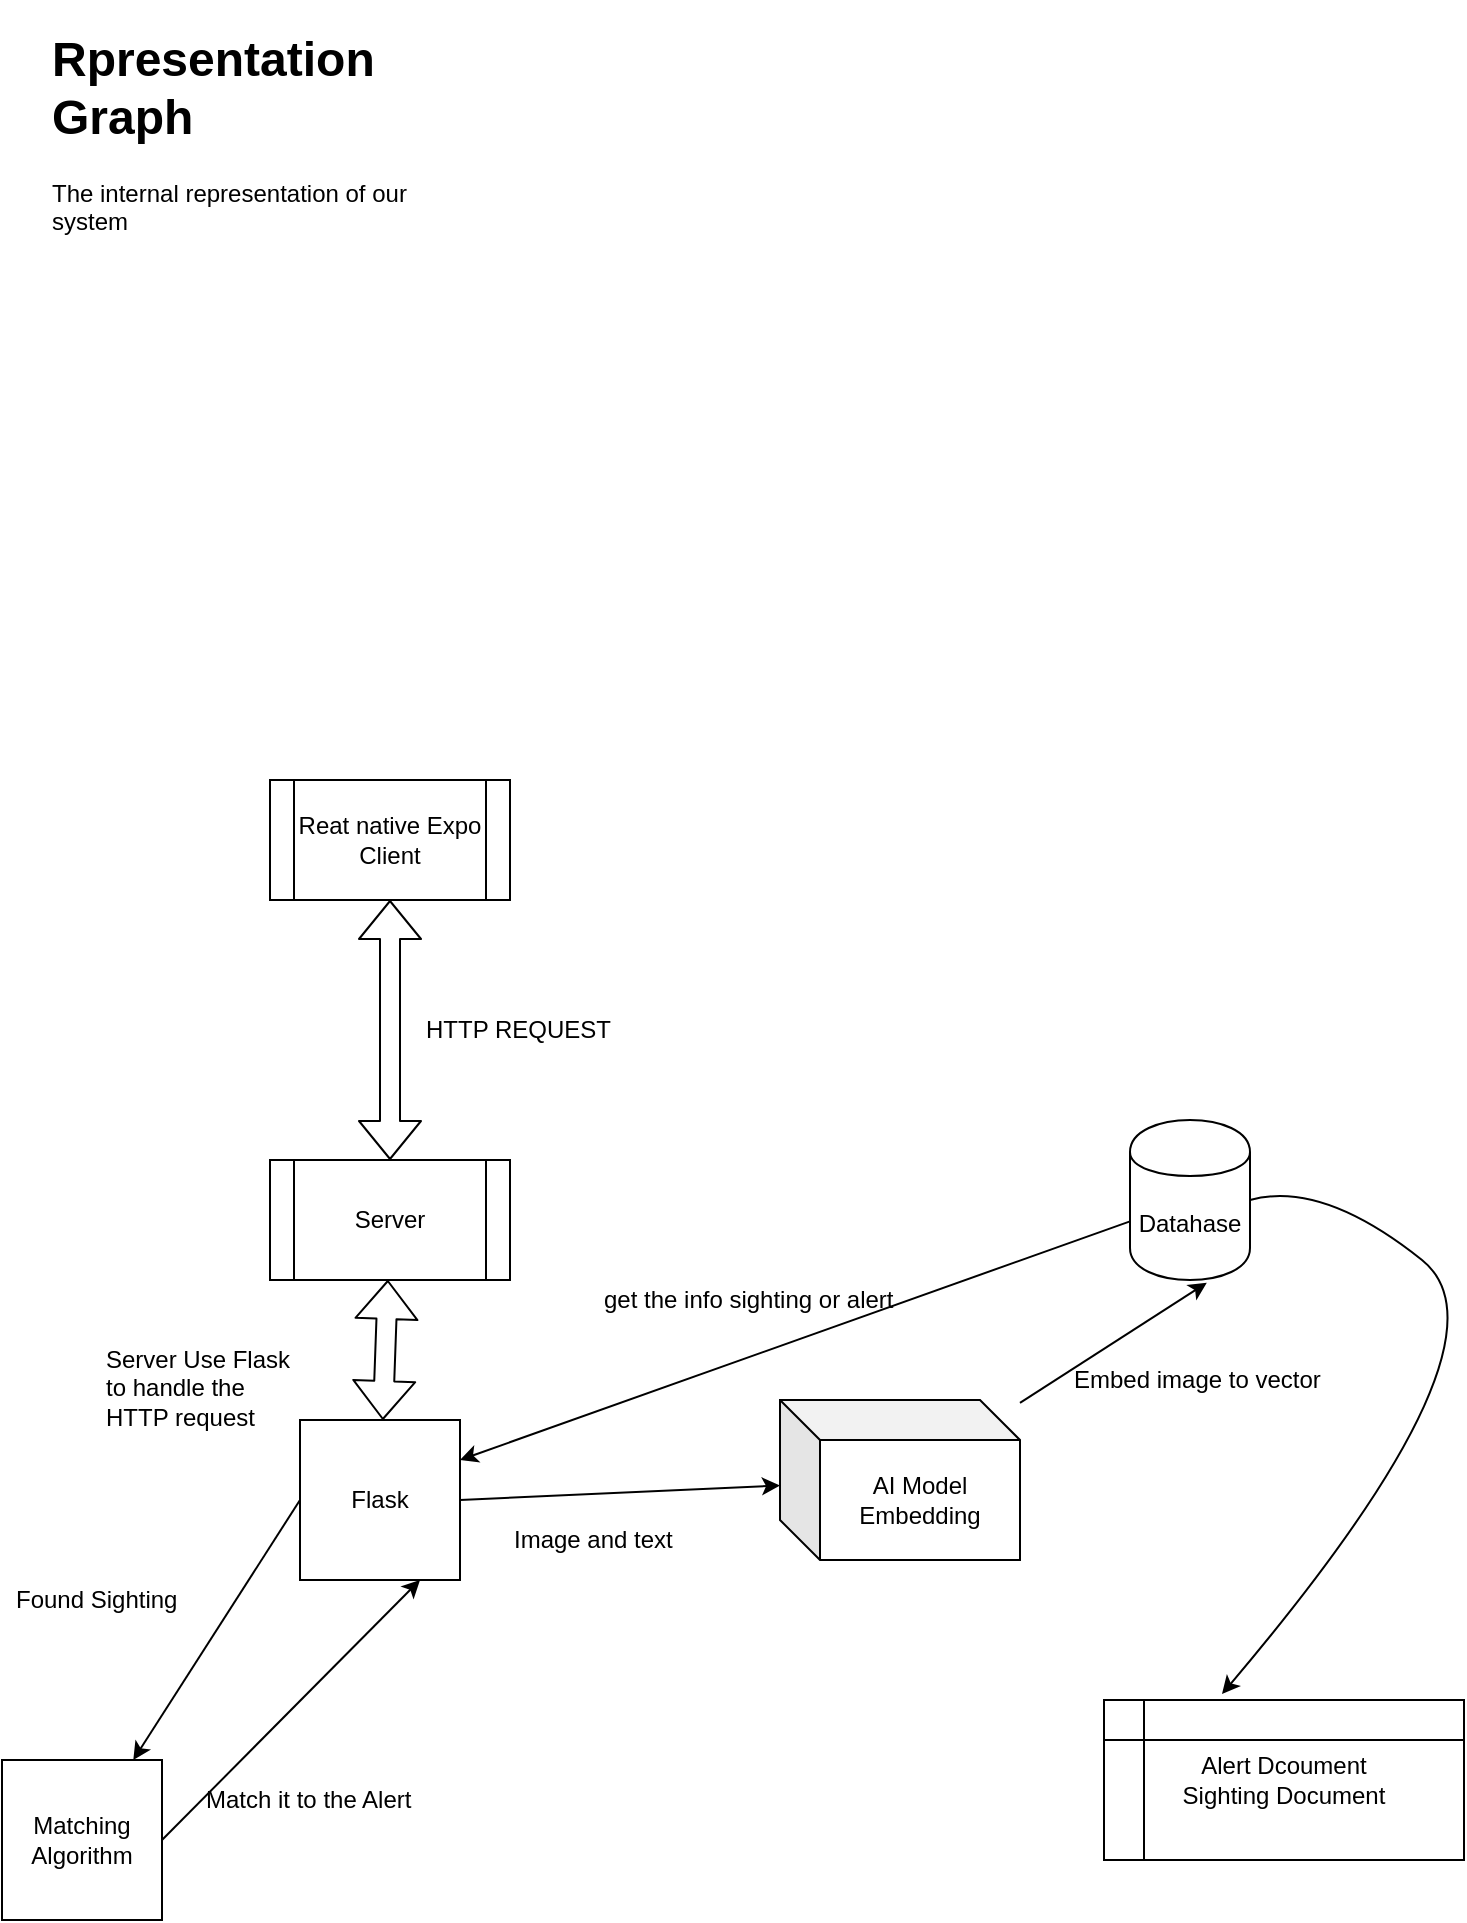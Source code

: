 <mxfile version="12.2.4" pages="1"><diagram id="ASq2UBDmrV8O3ZPow3e6" name="Page-1"><mxGraphModel dx="1584" dy="690" grid="1" gridSize="10" guides="1" tooltips="1" connect="1" arrows="1" fold="1" page="1" pageScale="1" pageWidth="850" pageHeight="1100" math="0" shadow="0"><root><mxCell id="0"/><mxCell id="1" parent="0"/><mxCell id="4" value="Datahase" style="shape=cylinder;whiteSpace=wrap;html=1;boundedLbl=1;backgroundOutline=1;" parent="1" vertex="1"><mxGeometry x="634" y="580" width="60" height="80" as="geometry"/></mxCell><mxCell id="14" value="&lt;h1&gt;Rpresentation Graph&lt;/h1&gt;&lt;p&gt;The internal representation of our system&lt;/p&gt;" style="text;html=1;strokeColor=none;fillColor=none;spacing=5;spacingTop=-20;whiteSpace=wrap;overflow=hidden;rounded=0;" parent="1" vertex="1"><mxGeometry x="90" y="30" width="190" height="120" as="geometry"/></mxCell><mxCell id="15" value="AI Model Embedding" style="shape=cube;whiteSpace=wrap;html=1;boundedLbl=1;backgroundOutline=1;darkOpacity=0.05;darkOpacity2=0.1;" parent="1" vertex="1"><mxGeometry x="459" y="720" width="120" height="80" as="geometry"/></mxCell><mxCell id="18" value="Server" style="shape=process;whiteSpace=wrap;html=1;backgroundOutline=1;" parent="1" vertex="1"><mxGeometry x="204" y="600" width="120" height="60" as="geometry"/></mxCell><mxCell id="21" value="Flask" style="whiteSpace=wrap;html=1;aspect=fixed;" parent="1" vertex="1"><mxGeometry x="219" y="730" width="80" height="80" as="geometry"/></mxCell><mxCell id="25" value="" style="endArrow=classic;html=1;exitX=1;exitY=0.5;exitDx=0;exitDy=0;" parent="1" source="21" target="15" edge="1"><mxGeometry width="50" height="50" relative="1" as="geometry"><mxPoint x="164" y="1010" as="sourcePoint"/><mxPoint x="214" y="960" as="targetPoint"/></mxGeometry></mxCell><mxCell id="26" value="" style="shape=flexArrow;endArrow=classic;startArrow=classic;html=1;" parent="1" source="21" target="18" edge="1"><mxGeometry width="50" height="50" relative="1" as="geometry"><mxPoint x="114" y="980" as="sourcePoint"/><mxPoint x="164" y="930" as="targetPoint"/></mxGeometry></mxCell><mxCell id="28" value="" style="endArrow=classic;html=1;entryX=0.64;entryY=1.017;entryDx=0;entryDy=0;entryPerimeter=0;" parent="1" source="15" target="4" edge="1"><mxGeometry width="50" height="50" relative="1" as="geometry"><mxPoint x="124" y="880" as="sourcePoint"/><mxPoint x="174" y="830" as="targetPoint"/></mxGeometry></mxCell><mxCell id="30" value="Embed image to vector" style="text;html=1;resizable=0;points=[];autosize=1;align=left;verticalAlign=top;spacingTop=-4;" parent="1" vertex="1"><mxGeometry x="604" y="700" width="140" height="20" as="geometry"/></mxCell><mxCell id="31" value="Image and text" style="text;html=1;resizable=0;points=[];autosize=1;align=left;verticalAlign=top;spacingTop=-4;" parent="1" vertex="1"><mxGeometry x="324" y="780" width="90" height="20" as="geometry"/></mxCell><mxCell id="33" value="Server Use Flask&amp;nbsp;&lt;br&gt;to handle the&amp;nbsp;&lt;br&gt;HTTP request" style="text;html=1;resizable=0;points=[];autosize=1;align=left;verticalAlign=top;spacingTop=-4;" parent="1" vertex="1"><mxGeometry x="120" y="690" width="110" height="40" as="geometry"/></mxCell><mxCell id="34" value="Reat native Expo&lt;br&gt;Client" style="shape=process;whiteSpace=wrap;html=1;backgroundOutline=1;" parent="1" vertex="1"><mxGeometry x="204" y="410" width="120" height="60" as="geometry"/></mxCell><mxCell id="35" value="" style="shape=flexArrow;endArrow=classic;startArrow=classic;html=1;entryX=0.5;entryY=1;entryDx=0;entryDy=0;" parent="1" source="18" target="34" edge="1"><mxGeometry width="50" height="50" relative="1" as="geometry"><mxPoint x="90" y="880" as="sourcePoint"/><mxPoint x="140" y="830" as="targetPoint"/></mxGeometry></mxCell><mxCell id="36" value="HTTP REQUEST" style="text;html=1;resizable=0;points=[];autosize=1;align=left;verticalAlign=top;spacingTop=-4;" parent="1" vertex="1"><mxGeometry x="280" y="525" width="110" height="20" as="geometry"/></mxCell><mxCell id="37" value="get the info sighting or alert" style="text;html=1;resizable=0;points=[];autosize=1;align=left;verticalAlign=top;spacingTop=-4;" parent="1" vertex="1"><mxGeometry x="369" y="660" width="160" height="20" as="geometry"/></mxCell><mxCell id="39" value="" style="endArrow=classic;html=1;entryX=1;entryY=0.25;entryDx=0;entryDy=0;" parent="1" source="4" target="21" edge="1"><mxGeometry width="50" height="50" relative="1" as="geometry"><mxPoint x="90" y="880" as="sourcePoint"/><mxPoint x="140" y="830" as="targetPoint"/></mxGeometry></mxCell><mxCell id="40" value="Alert Dcoument&lt;br&gt;Sighting Document" style="shape=internalStorage;whiteSpace=wrap;html=1;backgroundOutline=1;" parent="1" vertex="1"><mxGeometry x="621" y="870" width="180" height="80" as="geometry"/></mxCell><mxCell id="41" value="" style="curved=1;endArrow=classic;html=1;exitX=1;exitY=0.5;exitDx=0;exitDy=0;" parent="1" source="4" edge="1"><mxGeometry width="50" height="50" relative="1" as="geometry"><mxPoint x="90" y="1020" as="sourcePoint"/><mxPoint x="680" y="867" as="targetPoint"/><Array as="points"><mxPoint x="730" y="610"/><mxPoint x="830" y="690"/></Array></mxGeometry></mxCell><mxCell id="42" value="" style="endArrow=classic;html=1;exitX=0;exitY=0.5;exitDx=0;exitDy=0;" parent="1" source="21" target="43" edge="1"><mxGeometry width="50" height="50" relative="1" as="geometry"><mxPoint x="210" y="780" as="sourcePoint"/><mxPoint x="110" y="890" as="targetPoint"/></mxGeometry></mxCell><mxCell id="43" value="Matching Algorithm" style="whiteSpace=wrap;html=1;aspect=fixed;" parent="1" vertex="1"><mxGeometry x="70" y="900" width="80" height="80" as="geometry"/></mxCell><mxCell id="44" value="" style="endArrow=classic;html=1;entryX=0.75;entryY=1;entryDx=0;entryDy=0;exitX=1;exitY=0.5;exitDx=0;exitDy=0;" parent="1" source="43" target="21" edge="1"><mxGeometry width="50" height="50" relative="1" as="geometry"><mxPoint x="160" y="940" as="sourcePoint"/><mxPoint x="120" y="1000" as="targetPoint"/></mxGeometry></mxCell><mxCell id="45" value="Found Sighting" style="text;html=1;resizable=0;points=[];autosize=1;align=left;verticalAlign=top;spacingTop=-4;" parent="1" vertex="1"><mxGeometry x="75" y="810" width="100" height="20" as="geometry"/></mxCell><mxCell id="46" value="Match it to the Alert&lt;br&gt;" style="text;html=1;resizable=0;points=[];autosize=1;align=left;verticalAlign=top;spacingTop=-4;" parent="1" vertex="1"><mxGeometry x="170" y="910" width="120" height="20" as="geometry"/></mxCell></root></mxGraphModel></diagram></mxfile>